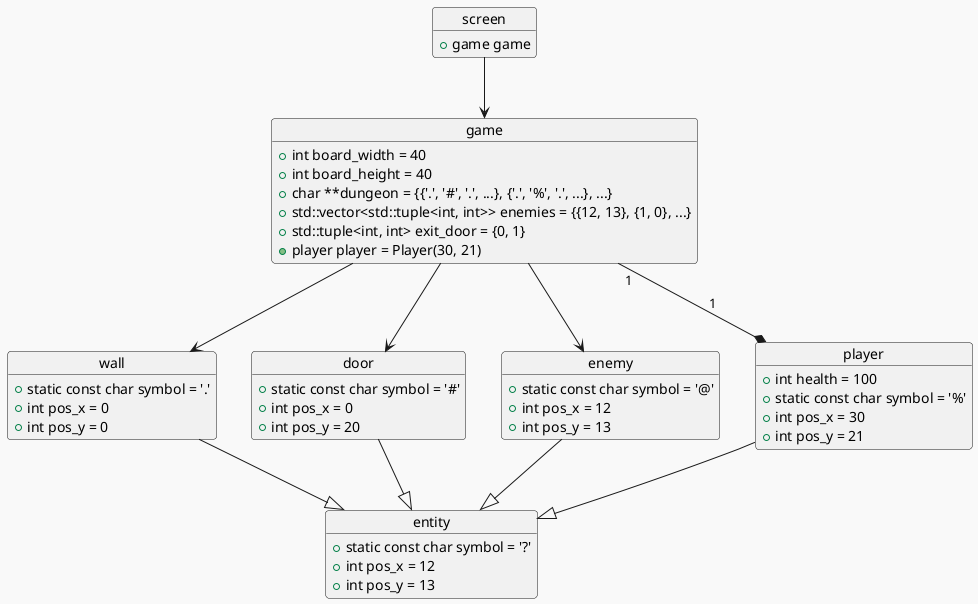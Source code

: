 @startuml
!theme mars

object entity {
  + static const char symbol = '?'
  + int pos_x = 12
  + int pos_y = 13
}

object wall  {
  + static const char symbol = '.'
  + int pos_x = 0
  + int pos_y = 0
}

object door {
  + static const char symbol = '#'
  + int pos_x = 0
  + int pos_y = 20
}

object enemy {
  + static const char symbol = '@'
  + int pos_x = 12
  + int pos_y = 13
}

object player {
  + int health = 100
  + static const char symbol = '%'
  + int pos_x = 30
  + int pos_y = 21
}

object game {
	+ int board_width = 40
	+ int board_height = 40
	+ char **dungeon = {{'.', '#', '.', ...}, {'.', '%', '.', ...}, ...}
	+ std::vector<std::tuple<int, int>> enemies = {{12, 13}, {1, 0}, ...}
	+ std::tuple<int, int> exit_door = {0, 1}
	+ player player = Player(30, 21)
}

object screen {
	+ game game
}


game "1" --* player: "1"
game --> door
game --> wall
game --> enemy

screen --> game

wall --|> entity
door --|> entity
enemy --|> entity
player --|> entity

@enduml
